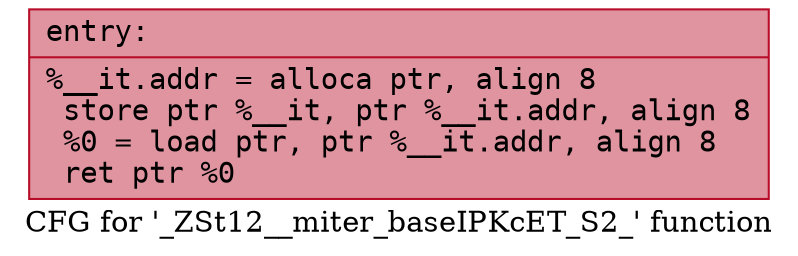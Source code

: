 digraph "CFG for '_ZSt12__miter_baseIPKcET_S2_' function" {
	label="CFG for '_ZSt12__miter_baseIPKcET_S2_' function";

	Node0x556bfec12c40 [shape=record,color="#b70d28ff", style=filled, fillcolor="#b70d2870" fontname="Courier",label="{entry:\l|  %__it.addr = alloca ptr, align 8\l  store ptr %__it, ptr %__it.addr, align 8\l  %0 = load ptr, ptr %__it.addr, align 8\l  ret ptr %0\l}"];
}
